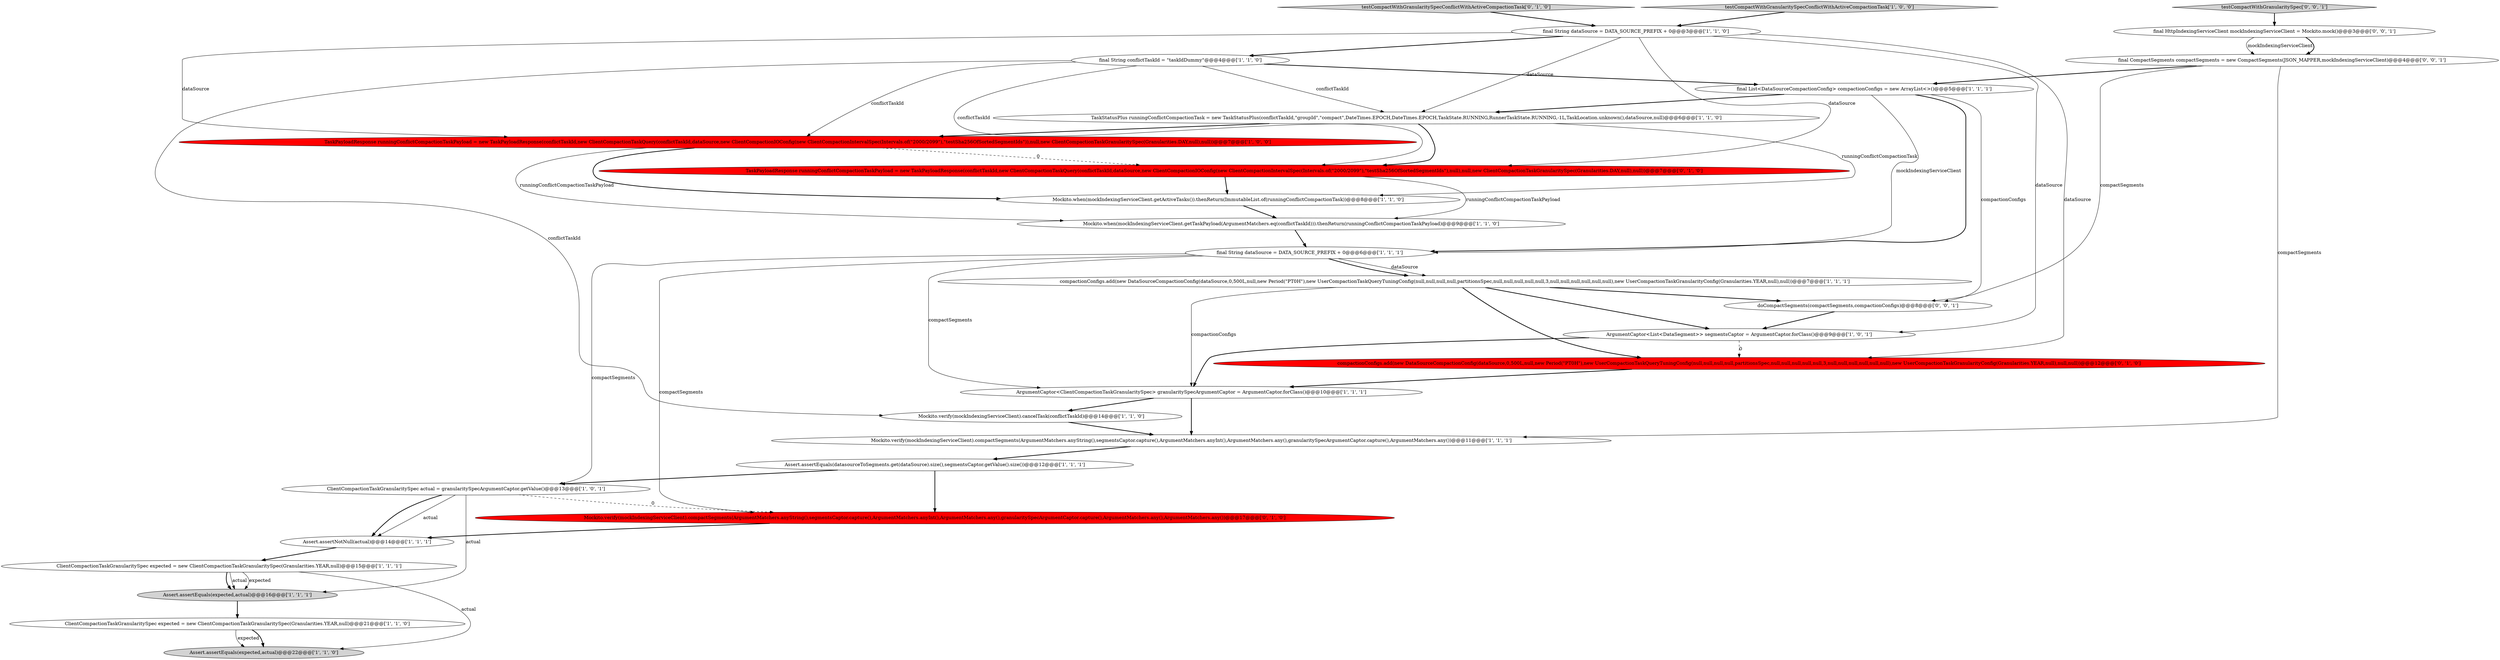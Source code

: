 digraph {
8 [style = filled, label = "final List<DataSourceCompactionConfig> compactionConfigs = new ArrayList<>()@@@5@@@['1', '1', '1']", fillcolor = white, shape = ellipse image = "AAA0AAABBB1BBB"];
23 [style = filled, label = "Mockito.verify(mockIndexingServiceClient).compactSegments(ArgumentMatchers.anyString(),segmentsCaptor.capture(),ArgumentMatchers.anyInt(),ArgumentMatchers.any(),granularitySpecArgumentCaptor.capture(),ArgumentMatchers.any(),ArgumentMatchers.any())@@@17@@@['0', '1', '0']", fillcolor = red, shape = ellipse image = "AAA1AAABBB2BBB"];
16 [style = filled, label = "final String dataSource = DATA_SOURCE_PREFIX + 0@@@3@@@['1', '1', '0']", fillcolor = white, shape = ellipse image = "AAA0AAABBB1BBB"];
11 [style = filled, label = "final String dataSource = DATA_SOURCE_PREFIX + 0@@@6@@@['1', '1', '1']", fillcolor = white, shape = ellipse image = "AAA0AAABBB1BBB"];
24 [style = filled, label = "compactionConfigs.add(new DataSourceCompactionConfig(dataSource,0,500L,null,new Period(\"PT0H\"),new UserCompactionTaskQueryTuningConfig(null,null,null,null,partitionsSpec,null,null,null,null,null,3,null,null,null,null,null,null),new UserCompactionTaskGranularityConfig(Granularities.YEAR,null),null,null))@@@12@@@['0', '1', '0']", fillcolor = red, shape = ellipse image = "AAA1AAABBB2BBB"];
2 [style = filled, label = "final String conflictTaskId = \"taskIdDummy\"@@@4@@@['1', '1', '0']", fillcolor = white, shape = ellipse image = "AAA0AAABBB1BBB"];
6 [style = filled, label = "Mockito.when(mockIndexingServiceClient.getActiveTasks()).thenReturn(ImmutableList.of(runningConflictCompactionTask))@@@8@@@['1', '1', '0']", fillcolor = white, shape = ellipse image = "AAA0AAABBB1BBB"];
0 [style = filled, label = "ClientCompactionTaskGranularitySpec expected = new ClientCompactionTaskGranularitySpec(Granularities.YEAR,null)@@@21@@@['1', '1', '0']", fillcolor = white, shape = ellipse image = "AAA0AAABBB1BBB"];
10 [style = filled, label = "Mockito.verify(mockIndexingServiceClient).cancelTask(conflictTaskId)@@@14@@@['1', '1', '0']", fillcolor = white, shape = ellipse image = "AAA0AAABBB1BBB"];
1 [style = filled, label = "ClientCompactionTaskGranularitySpec actual = granularitySpecArgumentCaptor.getValue()@@@13@@@['1', '0', '1']", fillcolor = white, shape = ellipse image = "AAA0AAABBB1BBB"];
28 [style = filled, label = "doCompactSegments(compactSegments,compactionConfigs)@@@8@@@['0', '0', '1']", fillcolor = white, shape = ellipse image = "AAA0AAABBB3BBB"];
15 [style = filled, label = "TaskPayloadResponse runningConflictCompactionTaskPayload = new TaskPayloadResponse(conflictTaskId,new ClientCompactionTaskQuery(conflictTaskId,dataSource,new ClientCompactionIOConfig(new ClientCompactionIntervalSpec(Intervals.of(\"2000/2099\"),\"testSha256OfSortedSegmentIds\")),null,new ClientCompactionTaskGranularitySpec(Granularities.DAY,null),null))@@@7@@@['1', '0', '0']", fillcolor = red, shape = ellipse image = "AAA1AAABBB1BBB"];
5 [style = filled, label = "Assert.assertEquals(expected,actual)@@@22@@@['1', '1', '0']", fillcolor = lightgray, shape = ellipse image = "AAA0AAABBB1BBB"];
21 [style = filled, label = "testCompactWithGranularitySpecConflictWithActiveCompactionTask['0', '1', '0']", fillcolor = lightgray, shape = diamond image = "AAA0AAABBB2BBB"];
13 [style = filled, label = "testCompactWithGranularitySpecConflictWithActiveCompactionTask['1', '0', '0']", fillcolor = lightgray, shape = diamond image = "AAA0AAABBB1BBB"];
26 [style = filled, label = "final CompactSegments compactSegments = new CompactSegments(JSON_MAPPER,mockIndexingServiceClient)@@@4@@@['0', '0', '1']", fillcolor = white, shape = ellipse image = "AAA0AAABBB3BBB"];
17 [style = filled, label = "ArgumentCaptor<ClientCompactionTaskGranularitySpec> granularitySpecArgumentCaptor = ArgumentCaptor.forClass()@@@10@@@['1', '1', '1']", fillcolor = white, shape = ellipse image = "AAA0AAABBB1BBB"];
4 [style = filled, label = "ArgumentCaptor<List<DataSegment>> segmentsCaptor = ArgumentCaptor.forClass()@@@9@@@['1', '0', '1']", fillcolor = white, shape = ellipse image = "AAA0AAABBB1BBB"];
18 [style = filled, label = "Assert.assertNotNull(actual)@@@14@@@['1', '1', '1']", fillcolor = white, shape = ellipse image = "AAA0AAABBB1BBB"];
20 [style = filled, label = "ClientCompactionTaskGranularitySpec expected = new ClientCompactionTaskGranularitySpec(Granularities.YEAR,null)@@@15@@@['1', '1', '1']", fillcolor = white, shape = ellipse image = "AAA0AAABBB1BBB"];
7 [style = filled, label = "compactionConfigs.add(new DataSourceCompactionConfig(dataSource,0,500L,null,new Period(\"PT0H\"),new UserCompactionTaskQueryTuningConfig(null,null,null,null,partitionsSpec,null,null,null,null,null,3,null,null,null,null,null,null),new UserCompactionTaskGranularityConfig(Granularities.YEAR,null),null))@@@7@@@['1', '1', '1']", fillcolor = white, shape = ellipse image = "AAA0AAABBB1BBB"];
19 [style = filled, label = "Assert.assertEquals(datasourceToSegments.get(dataSource).size(),segmentsCaptor.getValue().size())@@@12@@@['1', '1', '1']", fillcolor = white, shape = ellipse image = "AAA0AAABBB1BBB"];
12 [style = filled, label = "Assert.assertEquals(expected,actual)@@@16@@@['1', '1', '1']", fillcolor = lightgray, shape = ellipse image = "AAA0AAABBB1BBB"];
3 [style = filled, label = "Mockito.verify(mockIndexingServiceClient).compactSegments(ArgumentMatchers.anyString(),segmentsCaptor.capture(),ArgumentMatchers.anyInt(),ArgumentMatchers.any(),granularitySpecArgumentCaptor.capture(),ArgumentMatchers.any())@@@11@@@['1', '1', '1']", fillcolor = white, shape = ellipse image = "AAA0AAABBB1BBB"];
25 [style = filled, label = "testCompactWithGranularitySpec['0', '0', '1']", fillcolor = lightgray, shape = diamond image = "AAA0AAABBB3BBB"];
22 [style = filled, label = "TaskPayloadResponse runningConflictCompactionTaskPayload = new TaskPayloadResponse(conflictTaskId,new ClientCompactionTaskQuery(conflictTaskId,dataSource,new ClientCompactionIOConfig(new ClientCompactionIntervalSpec(Intervals.of(\"2000/2099\"),\"testSha256OfSortedSegmentIds\"),null),null,new ClientCompactionTaskGranularitySpec(Granularities.DAY,null),null))@@@7@@@['0', '1', '0']", fillcolor = red, shape = ellipse image = "AAA1AAABBB2BBB"];
14 [style = filled, label = "TaskStatusPlus runningConflictCompactionTask = new TaskStatusPlus(conflictTaskId,\"groupId\",\"compact\",DateTimes.EPOCH,DateTimes.EPOCH,TaskState.RUNNING,RunnerTaskState.RUNNING,-1L,TaskLocation.unknown(),dataSource,null)@@@6@@@['1', '1', '0']", fillcolor = white, shape = ellipse image = "AAA0AAABBB1BBB"];
27 [style = filled, label = "final HttpIndexingServiceClient mockIndexingServiceClient = Mockito.mock()@@@3@@@['0', '0', '1']", fillcolor = white, shape = ellipse image = "AAA0AAABBB3BBB"];
9 [style = filled, label = "Mockito.when(mockIndexingServiceClient.getTaskPayload(ArgumentMatchers.eq(conflictTaskId))).thenReturn(runningConflictCompactionTaskPayload)@@@9@@@['1', '1', '0']", fillcolor = white, shape = ellipse image = "AAA0AAABBB1BBB"];
11->17 [style = solid, label="compactSegments"];
17->10 [style = bold, label=""];
2->10 [style = solid, label="conflictTaskId"];
20->12 [style = solid, label="expected"];
9->11 [style = bold, label=""];
4->17 [style = bold, label=""];
1->18 [style = solid, label="actual"];
8->28 [style = solid, label="compactionConfigs"];
14->6 [style = solid, label="runningConflictCompactionTask"];
11->1 [style = solid, label="compactSegments"];
16->15 [style = solid, label="dataSource"];
26->3 [style = solid, label="compactSegments"];
14->22 [style = bold, label=""];
15->9 [style = solid, label="runningConflictCompactionTaskPayload"];
8->14 [style = bold, label=""];
10->3 [style = bold, label=""];
1->18 [style = bold, label=""];
15->6 [style = bold, label=""];
26->8 [style = bold, label=""];
22->9 [style = solid, label="runningConflictCompactionTaskPayload"];
7->4 [style = bold, label=""];
8->11 [style = solid, label="mockIndexingServiceClient"];
27->26 [style = solid, label="mockIndexingServiceClient"];
16->2 [style = bold, label=""];
12->0 [style = bold, label=""];
13->16 [style = bold, label=""];
2->15 [style = solid, label="conflictTaskId"];
15->22 [style = dashed, label="0"];
26->28 [style = solid, label="compactSegments"];
25->27 [style = bold, label=""];
19->1 [style = bold, label=""];
18->20 [style = bold, label=""];
7->24 [style = bold, label=""];
28->4 [style = bold, label=""];
16->14 [style = solid, label="dataSource"];
11->7 [style = solid, label="dataSource"];
7->28 [style = bold, label=""];
3->19 [style = bold, label=""];
20->5 [style = solid, label="actual"];
2->14 [style = solid, label="conflictTaskId"];
19->23 [style = bold, label=""];
16->22 [style = solid, label="dataSource"];
20->12 [style = bold, label=""];
24->17 [style = bold, label=""];
17->3 [style = bold, label=""];
21->16 [style = bold, label=""];
16->4 [style = solid, label="dataSource"];
16->24 [style = solid, label="dataSource"];
22->6 [style = bold, label=""];
1->12 [style = solid, label="actual"];
14->15 [style = bold, label=""];
7->17 [style = solid, label="compactionConfigs"];
0->5 [style = solid, label="expected"];
2->22 [style = solid, label="conflictTaskId"];
4->24 [style = dashed, label="0"];
6->9 [style = bold, label=""];
20->12 [style = solid, label="actual"];
8->11 [style = bold, label=""];
1->23 [style = dashed, label="0"];
11->23 [style = solid, label="compactSegments"];
23->18 [style = bold, label=""];
11->7 [style = bold, label=""];
2->8 [style = bold, label=""];
0->5 [style = bold, label=""];
27->26 [style = bold, label=""];
}
